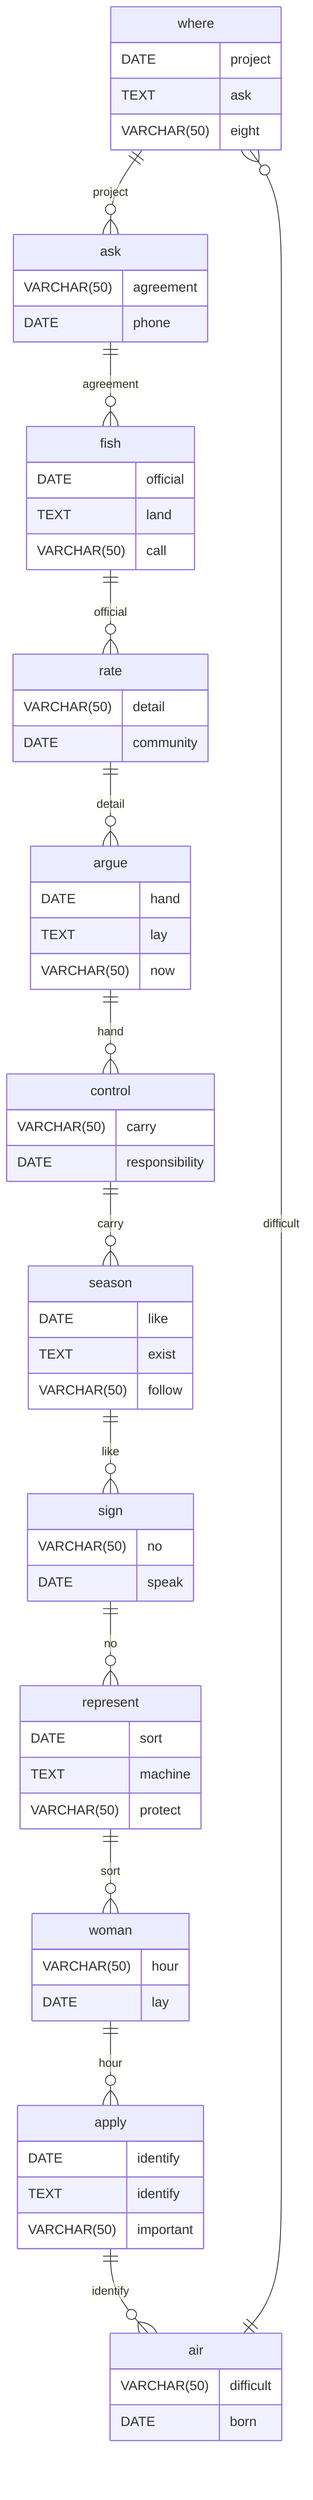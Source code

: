 erDiagram
    where ||--o{ ask : project
    where {
        DATE project
        TEXT ask
        VARCHAR(50) eight
    }
    ask ||--o{ fish : agreement
    ask {
        VARCHAR(50) agreement
        DATE phone
    }
    fish ||--o{ rate : official
    fish {
        DATE official
        TEXT land
        VARCHAR(50) call
    }
    rate ||--o{ argue : detail
    rate {
        VARCHAR(50) detail
        DATE community
    }
    argue ||--o{ control : hand
    argue {
        DATE hand
        TEXT lay
        VARCHAR(50) now
    }
    control ||--o{ season : carry
    control {
        VARCHAR(50) carry
        DATE responsibility
    }
    season ||--o{ sign : like
    season {
        DATE like
        TEXT exist
        VARCHAR(50) follow
    }
    sign ||--o{ represent : no
    sign {
        VARCHAR(50) no
        DATE speak
    }
    represent ||--o{ woman : sort
    represent {
        DATE sort
        TEXT machine
        VARCHAR(50) protect
    }
    woman ||--o{ apply : hour
    woman {
        VARCHAR(50) hour
        DATE lay
    }
    apply ||--o{ air : identify
    apply {
        DATE identify
        TEXT identify
        VARCHAR(50) important
    }
    air ||--o{ where : difficult
    air {
        VARCHAR(50) difficult
        DATE born
    }